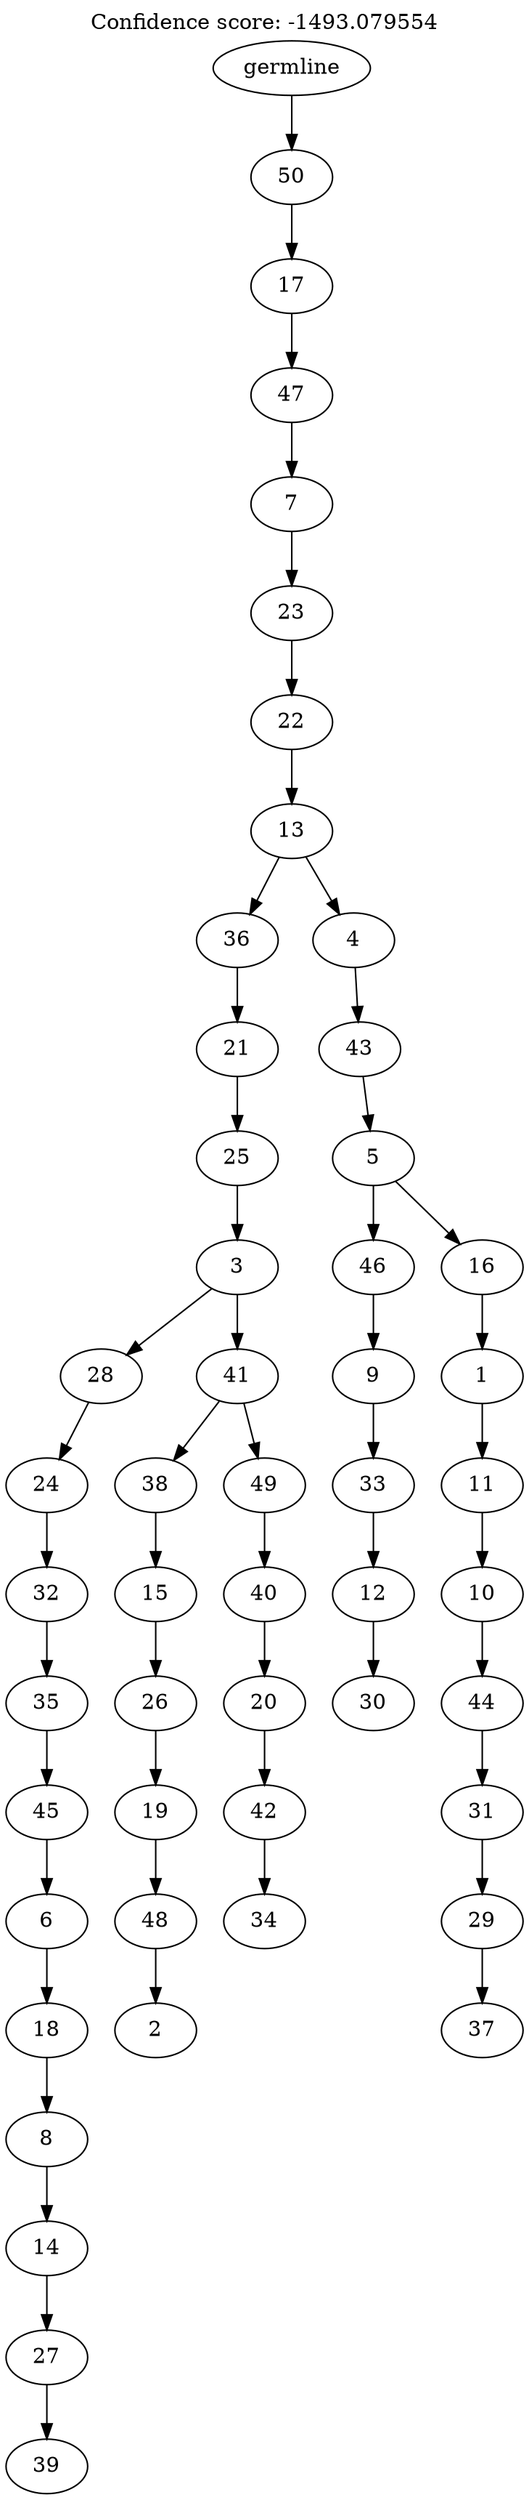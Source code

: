 digraph g {
	"49" -> "50";
	"50" [label="39"];
	"48" -> "49";
	"49" [label="27"];
	"47" -> "48";
	"48" [label="14"];
	"46" -> "47";
	"47" [label="8"];
	"45" -> "46";
	"46" [label="18"];
	"44" -> "45";
	"45" [label="6"];
	"43" -> "44";
	"44" [label="45"];
	"42" -> "43";
	"43" [label="35"];
	"41" -> "42";
	"42" [label="32"];
	"40" -> "41";
	"41" [label="24"];
	"38" -> "39";
	"39" [label="2"];
	"37" -> "38";
	"38" [label="48"];
	"36" -> "37";
	"37" [label="19"];
	"35" -> "36";
	"36" [label="26"];
	"34" -> "35";
	"35" [label="15"];
	"32" -> "33";
	"33" [label="34"];
	"31" -> "32";
	"32" [label="42"];
	"30" -> "31";
	"31" [label="20"];
	"29" -> "30";
	"30" [label="40"];
	"28" -> "29";
	"29" [label="49"];
	"28" -> "34";
	"34" [label="38"];
	"27" -> "28";
	"28" [label="41"];
	"27" -> "40";
	"40" [label="28"];
	"26" -> "27";
	"27" [label="3"];
	"25" -> "26";
	"26" [label="25"];
	"24" -> "25";
	"25" [label="21"];
	"22" -> "23";
	"23" [label="30"];
	"21" -> "22";
	"22" [label="12"];
	"20" -> "21";
	"21" [label="33"];
	"19" -> "20";
	"20" [label="9"];
	"17" -> "18";
	"18" [label="37"];
	"16" -> "17";
	"17" [label="29"];
	"15" -> "16";
	"16" [label="31"];
	"14" -> "15";
	"15" [label="44"];
	"13" -> "14";
	"14" [label="10"];
	"12" -> "13";
	"13" [label="11"];
	"11" -> "12";
	"12" [label="1"];
	"10" -> "11";
	"11" [label="16"];
	"10" -> "19";
	"19" [label="46"];
	"9" -> "10";
	"10" [label="5"];
	"8" -> "9";
	"9" [label="43"];
	"7" -> "8";
	"8" [label="4"];
	"7" -> "24";
	"24" [label="36"];
	"6" -> "7";
	"7" [label="13"];
	"5" -> "6";
	"6" [label="22"];
	"4" -> "5";
	"5" [label="23"];
	"3" -> "4";
	"4" [label="7"];
	"2" -> "3";
	"3" [label="47"];
	"1" -> "2";
	"2" [label="17"];
	"0" -> "1";
	"1" [label="50"];
	"0" [label="germline"];
	labelloc="t";
	label="Confidence score: -1493.079554";
}
